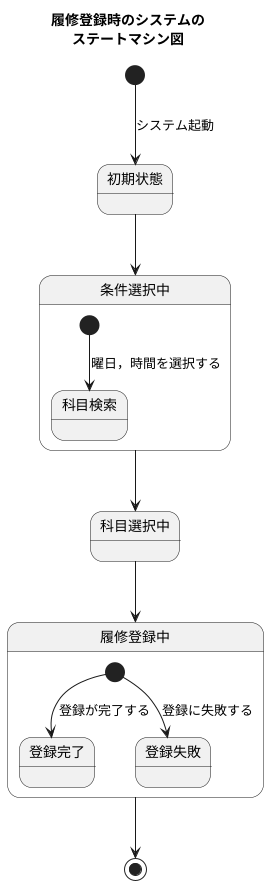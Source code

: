 @startuml 8-1
title 履修登録時のシステムの\nステートマシン図
[*] --> 初期状態 : システム起動

初期状態 --> 条件選択中

state 条件選択中 {
    [*] --> 科目検索 : 曜日，時間を選択する
}

条件選択中 --> 科目選択中

科目選択中 --> 履修登録中

state 履修登録中 {
  [*] --> 登録完了 : 登録が完了する
  [*] --> 登録失敗 : 登録に失敗する
}

履修登録中 --> [*]
@enduml